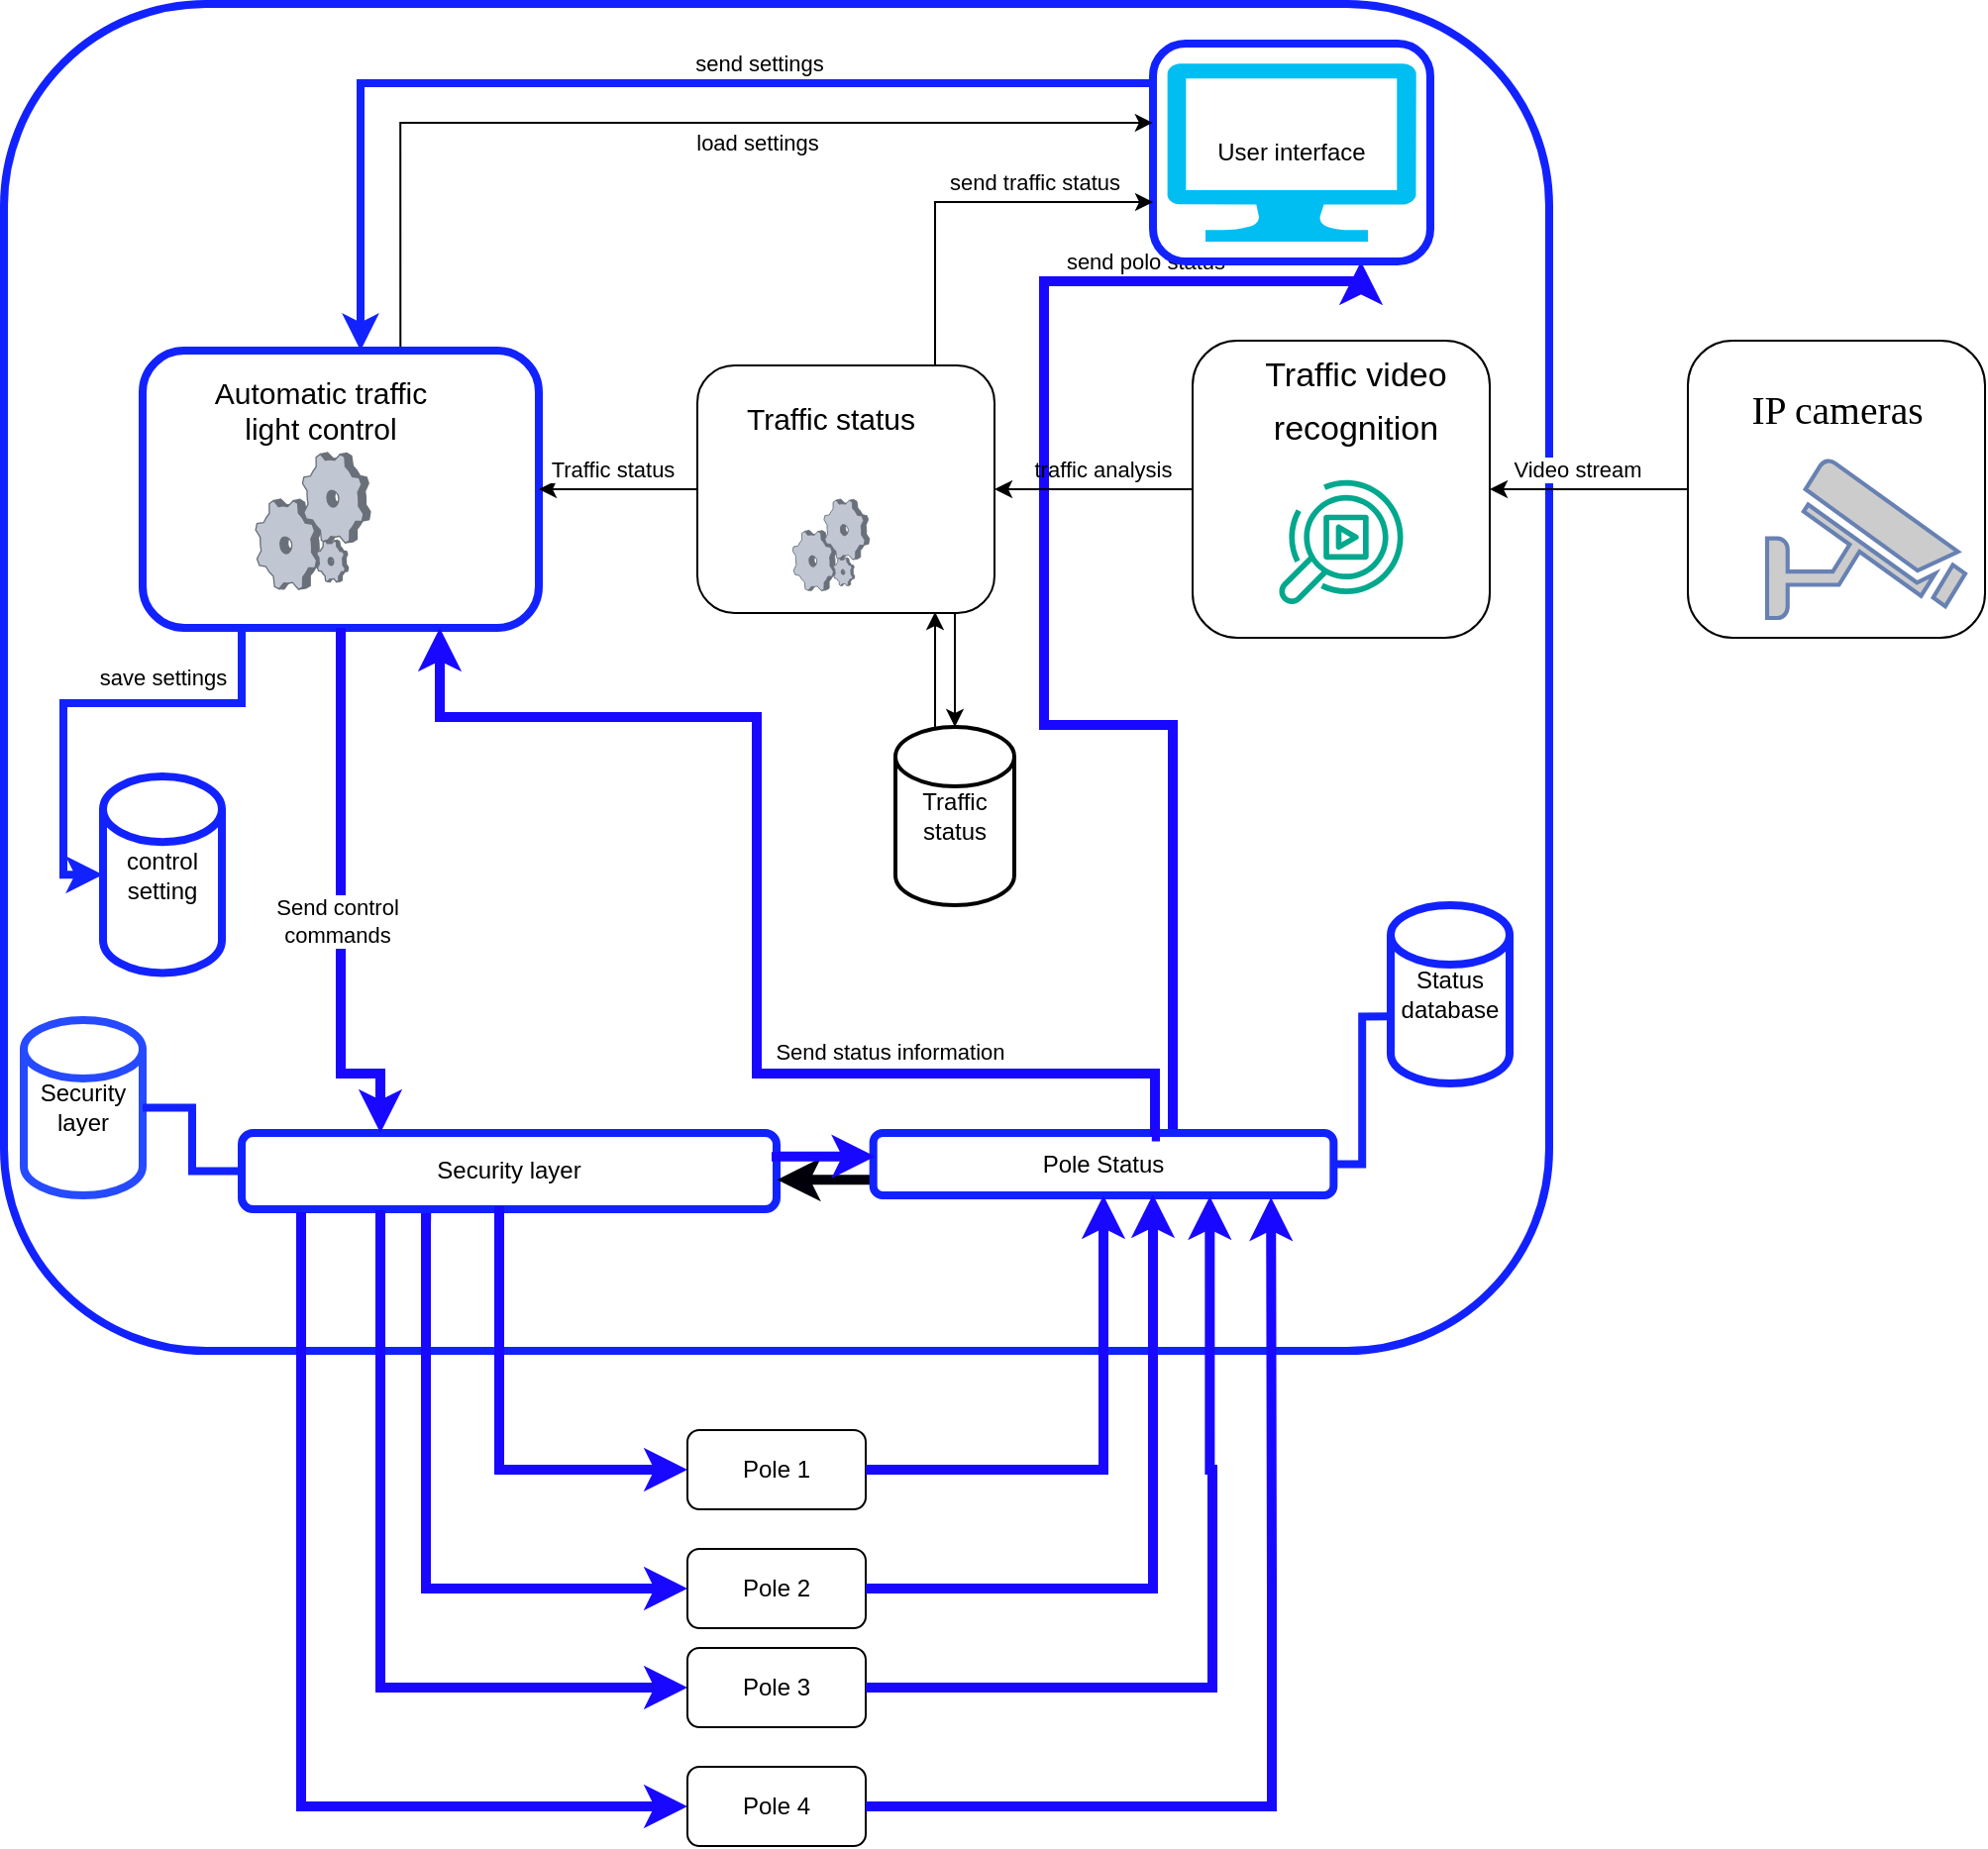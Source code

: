 <mxfile version="23.1.6" type="github">
  <diagram name="Page-1" id="5f0bae14-7c28-e335-631c-24af17079c00">
    <mxGraphModel dx="2189" dy="1160" grid="1" gridSize="10" guides="1" tooltips="1" connect="1" arrows="1" fold="1" page="1" pageScale="1" pageWidth="1100" pageHeight="850" background="none" math="0" shadow="0">
      <root>
        <mxCell id="0" />
        <mxCell id="1" parent="0" />
        <mxCell id="Ni4T1yLyOeH3PMIgMgBa-12" value="" style="group" parent="1" vertex="1" connectable="0">
          <mxGeometry x="90" y="360" width="760" height="400" as="geometry" />
        </mxCell>
        <mxCell id="Ni4T1yLyOeH3PMIgMgBa-99" value="" style="group" parent="Ni4T1yLyOeH3PMIgMgBa-12" vertex="1" connectable="0">
          <mxGeometry x="-30" y="-300" width="790" height="700" as="geometry" />
        </mxCell>
        <mxCell id="Ni4T1yLyOeH3PMIgMgBa-6" value="" style="rounded=1;whiteSpace=wrap;html=1;align=center;movable=1;resizable=1;rotatable=1;deletable=1;editable=1;locked=0;connectable=1;container=0;strokeColor=#1222FF;strokeWidth=4;" parent="Ni4T1yLyOeH3PMIgMgBa-99" vertex="1">
          <mxGeometry width="780" height="680" as="geometry" />
        </mxCell>
        <mxCell id="Ni4T1yLyOeH3PMIgMgBa-18" value="Security layer" style="rounded=1;whiteSpace=wrap;html=1;strokeColor=#1222FF;strokeWidth=4;" parent="Ni4T1yLyOeH3PMIgMgBa-99" vertex="1">
          <mxGeometry x="120" y="570" width="270" height="38.53" as="geometry" />
        </mxCell>
        <mxCell id="Ni4T1yLyOeH3PMIgMgBa-35" style="edgeStyle=orthogonalEdgeStyle;shape=connector;rounded=0;orthogonalLoop=1;jettySize=auto;html=1;exitX=0;exitY=0.75;exitDx=0;exitDy=0;labelBackgroundColor=default;strokeColor=#01000A;align=center;verticalAlign=middle;fontFamily=Helvetica;fontSize=11;fontColor=default;endArrow=classic;entryX=1.001;entryY=0.612;entryDx=0;entryDy=0;entryPerimeter=0;strokeWidth=5;" parent="Ni4T1yLyOeH3PMIgMgBa-99" source="Ni4T1yLyOeH3PMIgMgBa-28" target="Ni4T1yLyOeH3PMIgMgBa-18" edge="1">
          <mxGeometry relative="1" as="geometry">
            <mxPoint x="390" y="600" as="targetPoint" />
            <Array as="points" />
          </mxGeometry>
        </mxCell>
        <mxCell id="Ni4T1yLyOeH3PMIgMgBa-104" style="edgeStyle=orthogonalEdgeStyle;shape=connector;rounded=0;orthogonalLoop=1;jettySize=auto;html=1;entryX=0.75;entryY=1;entryDx=0;entryDy=0;labelBackgroundColor=default;strokeColor=#1808FF;align=center;verticalAlign=middle;fontFamily=Helvetica;fontSize=11;fontColor=default;endArrow=classic;strokeWidth=5;" parent="Ni4T1yLyOeH3PMIgMgBa-99" source="Ni4T1yLyOeH3PMIgMgBa-28" target="Ni4T1yLyOeH3PMIgMgBa-37" edge="1">
          <mxGeometry relative="1" as="geometry">
            <Array as="points">
              <mxPoint x="590" y="364" />
              <mxPoint x="525" y="364" />
              <mxPoint x="525" y="140" />
              <mxPoint x="685" y="140" />
            </Array>
          </mxGeometry>
        </mxCell>
        <mxCell id="Ni4T1yLyOeH3PMIgMgBa-109" value="send polo status" style="edgeLabel;html=1;align=center;verticalAlign=middle;resizable=0;points=[];fontFamily=Helvetica;fontSize=11;fontColor=default;" parent="Ni4T1yLyOeH3PMIgMgBa-104" vertex="1" connectable="0">
          <mxGeometry x="0.642" y="1" relative="1" as="geometry">
            <mxPoint y="-9" as="offset" />
          </mxGeometry>
        </mxCell>
        <mxCell id="Ni4T1yLyOeH3PMIgMgBa-28" value="Pole Status" style="rounded=1;whiteSpace=wrap;html=1;strokeColor=#1222FF;strokeWidth=4;" parent="Ni4T1yLyOeH3PMIgMgBa-99" vertex="1">
          <mxGeometry x="438.83" y="570" width="232.35" height="31.47" as="geometry" />
        </mxCell>
        <mxCell id="Ni4T1yLyOeH3PMIgMgBa-34" style="edgeStyle=orthogonalEdgeStyle;shape=connector;rounded=0;orthogonalLoop=1;jettySize=auto;html=1;exitX=1;exitY=0.25;exitDx=0;exitDy=0;labelBackgroundColor=default;strokeColor=#1808FF;align=center;verticalAlign=middle;fontFamily=Helvetica;fontSize=11;fontColor=default;endArrow=classic;entryX=0.004;entryY=0.378;entryDx=0;entryDy=0;entryPerimeter=0;strokeWidth=5;" parent="Ni4T1yLyOeH3PMIgMgBa-99" source="Ni4T1yLyOeH3PMIgMgBa-18" target="Ni4T1yLyOeH3PMIgMgBa-28" edge="1">
          <mxGeometry relative="1" as="geometry">
            <mxPoint x="430" y="624" as="targetPoint" />
            <Array as="points">
              <mxPoint x="390" y="582" />
            </Array>
          </mxGeometry>
        </mxCell>
        <mxCell id="Ni4T1yLyOeH3PMIgMgBa-4" value="Security layer" style="strokeWidth=4;html=1;shape=mxgraph.flowchart.database;whiteSpace=wrap;strokeColor=#264AFF;" parent="Ni4T1yLyOeH3PMIgMgBa-99" vertex="1">
          <mxGeometry x="10" y="512.94" width="60" height="88.53" as="geometry" />
        </mxCell>
        <mxCell id="Ni4T1yLyOeH3PMIgMgBa-30" value="" style="endArrow=none;html=1;rounded=0;labelBackgroundColor=default;strokeColor=#1222FF;align=center;verticalAlign=middle;fontFamily=Helvetica;fontSize=11;fontColor=default;shape=connector;edgeStyle=orthogonalEdgeStyle;entryX=1;entryY=0.5;entryDx=0;entryDy=0;entryPerimeter=0;strokeWidth=4;" parent="Ni4T1yLyOeH3PMIgMgBa-99" source="Ni4T1yLyOeH3PMIgMgBa-18" target="Ni4T1yLyOeH3PMIgMgBa-4" edge="1">
          <mxGeometry width="50" height="50" relative="1" as="geometry">
            <mxPoint x="110" y="580" as="sourcePoint" />
            <mxPoint x="160" y="530" as="targetPoint" />
          </mxGeometry>
        </mxCell>
        <mxCell id="Ni4T1yLyOeH3PMIgMgBa-31" value="Status&lt;br&gt;database" style="strokeWidth=4;html=1;shape=mxgraph.flowchart.database;whiteSpace=wrap;strokeColor=#1222FF;" parent="Ni4T1yLyOeH3PMIgMgBa-99" vertex="1">
          <mxGeometry x="700" y="455" width="60" height="90" as="geometry" />
        </mxCell>
        <mxCell id="Ni4T1yLyOeH3PMIgMgBa-32" value="" style="endArrow=none;html=1;rounded=0;labelBackgroundColor=default;strokeColor=#1222FF;align=center;verticalAlign=middle;fontFamily=Helvetica;fontSize=11;fontColor=default;shape=connector;entryX=0.011;entryY=0.624;entryDx=0;entryDy=0;entryPerimeter=0;exitX=1;exitY=0.5;exitDx=0;exitDy=0;edgeStyle=orthogonalEdgeStyle;strokeWidth=4;" parent="Ni4T1yLyOeH3PMIgMgBa-99" source="Ni4T1yLyOeH3PMIgMgBa-28" target="Ni4T1yLyOeH3PMIgMgBa-31" edge="1">
          <mxGeometry width="50" height="50" relative="1" as="geometry">
            <mxPoint x="790" y="600.47" as="sourcePoint" />
            <mxPoint x="830" y="501.47" as="targetPoint" />
          </mxGeometry>
        </mxCell>
        <mxCell id="Ni4T1yLyOeH3PMIgMgBa-39" value="" style="rounded=1;whiteSpace=wrap;html=1;container=1;strokeColor=#1222FF;strokeWidth=4;" parent="Ni4T1yLyOeH3PMIgMgBa-99" vertex="1">
          <mxGeometry x="70" y="175" width="200" height="140" as="geometry" />
        </mxCell>
        <mxCell id="Ni4T1yLyOeH3PMIgMgBa-41" value="Automatic traffic light control" style="text;html=1;strokeColor=none;fillColor=none;align=center;verticalAlign=middle;whiteSpace=wrap;rounded=0;fontFamily=Helvetica;fontSize=15;fontColor=default;" parent="Ni4T1yLyOeH3PMIgMgBa-39" vertex="1">
          <mxGeometry x="20" width="140" height="60" as="geometry" />
        </mxCell>
        <mxCell id="Ni4T1yLyOeH3PMIgMgBa-42" value="" style="verticalLabelPosition=bottom;sketch=0;aspect=fixed;html=1;verticalAlign=top;strokeColor=none;align=center;outlineConnect=0;shape=mxgraph.citrix.process;fontFamily=Helvetica;fontSize=11;fontColor=default;" parent="Ni4T1yLyOeH3PMIgMgBa-39" vertex="1">
          <mxGeometry x="57.07" y="51.47" width="57.91" height="69.05" as="geometry" />
        </mxCell>
        <mxCell id="Ni4T1yLyOeH3PMIgMgBa-59" value="" style="rounded=1;whiteSpace=wrap;html=1;container=1;" parent="Ni4T1yLyOeH3PMIgMgBa-99" vertex="1">
          <mxGeometry x="600" y="170" width="150" height="150" as="geometry" />
        </mxCell>
        <mxCell id="Ni4T1yLyOeH3PMIgMgBa-61" value="&lt;font style=&quot;font-size: 17px;&quot;&gt;Traffic video recognition&lt;br&gt;&lt;/font&gt;" style="text;html=1;strokeColor=none;fillColor=none;align=center;verticalAlign=middle;whiteSpace=wrap;rounded=0;fontFamily=Helvetica;fontSize=22;fontColor=default;" parent="Ni4T1yLyOeH3PMIgMgBa-59" vertex="1">
          <mxGeometry x="32.653" y="16.8" width="98.597" height="25.21" as="geometry" />
        </mxCell>
        <mxCell id="Ni4T1yLyOeH3PMIgMgBa-62" value="" style="sketch=0;outlineConnect=0;fontColor=#232F3E;gradientColor=none;fillColor=#01A88D;strokeColor=none;dashed=0;verticalLabelPosition=bottom;verticalAlign=top;align=center;html=1;fontSize=12;fontStyle=0;aspect=fixed;pointerEvents=1;shape=mxgraph.aws4.rekognition_video;fontFamily=Helvetica;" parent="Ni4T1yLyOeH3PMIgMgBa-59" vertex="1">
          <mxGeometry x="43.715" y="70" width="62.562" height="63.375" as="geometry" />
        </mxCell>
        <mxCell id="Ni4T1yLyOeH3PMIgMgBa-68" value="traffic analysis" style="text;html=1;strokeColor=none;fillColor=none;align=center;verticalAlign=middle;whiteSpace=wrap;rounded=0;fontFamily=Helvetica;fontSize=11;fontColor=default;" parent="Ni4T1yLyOeH3PMIgMgBa-99" vertex="1">
          <mxGeometry x="510" y="220" width="90" height="30" as="geometry" />
        </mxCell>
        <mxCell id="Ni4T1yLyOeH3PMIgMgBa-70" style="edgeStyle=orthogonalEdgeStyle;shape=connector;rounded=0;orthogonalLoop=1;jettySize=auto;html=1;labelBackgroundColor=default;strokeColor=#1808FF;align=center;verticalAlign=middle;fontFamily=Helvetica;fontSize=11;fontColor=default;endArrow=classic;strokeWidth=5;" parent="Ni4T1yLyOeH3PMIgMgBa-99" source="Ni4T1yLyOeH3PMIgMgBa-39" target="Ni4T1yLyOeH3PMIgMgBa-18" edge="1">
          <mxGeometry relative="1" as="geometry">
            <mxPoint x="310" y="350" as="sourcePoint" />
            <mxPoint x="413.19" y="602.042" as="targetPoint" />
            <Array as="points">
              <mxPoint x="170" y="540" />
              <mxPoint x="190" y="540" />
            </Array>
          </mxGeometry>
        </mxCell>
        <mxCell id="Ni4T1yLyOeH3PMIgMgBa-78" value="Send control&lt;br&gt;commands&lt;br&gt;" style="edgeLabel;html=1;align=center;verticalAlign=middle;resizable=0;points=[];fontFamily=Helvetica;fontSize=11;fontColor=default;" parent="Ni4T1yLyOeH3PMIgMgBa-70" vertex="1" connectable="0">
          <mxGeometry x="0.071" y="-2" relative="1" as="geometry">
            <mxPoint as="offset" />
          </mxGeometry>
        </mxCell>
        <mxCell id="Ni4T1yLyOeH3PMIgMgBa-49" value="control setting" style="strokeWidth=4;html=1;shape=mxgraph.flowchart.database;whiteSpace=wrap;strokeColor=#1222FF;" parent="Ni4T1yLyOeH3PMIgMgBa-99" vertex="1">
          <mxGeometry x="50" y="390" width="60" height="99.26" as="geometry" />
        </mxCell>
        <mxCell id="Ni4T1yLyOeH3PMIgMgBa-71" style="edgeStyle=orthogonalEdgeStyle;shape=connector;rounded=0;orthogonalLoop=1;jettySize=auto;html=1;entryX=0;entryY=0.5;entryDx=0;entryDy=0;entryPerimeter=0;labelBackgroundColor=default;strokeColor=#1222FF;align=center;verticalAlign=middle;fontFamily=Helvetica;fontSize=11;fontColor=default;endArrow=classic;strokeWidth=4;" parent="Ni4T1yLyOeH3PMIgMgBa-99" source="Ni4T1yLyOeH3PMIgMgBa-39" target="Ni4T1yLyOeH3PMIgMgBa-49" edge="1">
          <mxGeometry relative="1" as="geometry">
            <mxPoint x="130" y="350" as="sourcePoint" />
            <Array as="points">
              <mxPoint x="120" y="353" />
              <mxPoint x="30" y="353" />
              <mxPoint x="30" y="440" />
            </Array>
          </mxGeometry>
        </mxCell>
        <mxCell id="Ni4T1yLyOeH3PMIgMgBa-75" value="save settings" style="edgeLabel;html=1;align=center;verticalAlign=middle;resizable=0;points=[];fontFamily=Helvetica;fontSize=11;fontColor=default;" parent="Ni4T1yLyOeH3PMIgMgBa-71" vertex="1" connectable="0">
          <mxGeometry x="-0.194" y="2" relative="1" as="geometry">
            <mxPoint x="16" y="-15" as="offset" />
          </mxGeometry>
        </mxCell>
        <mxCell id="Ni4T1yLyOeH3PMIgMgBa-79" style="edgeStyle=orthogonalEdgeStyle;shape=connector;rounded=0;orthogonalLoop=1;jettySize=auto;html=1;exitX=0.605;exitY=0.054;exitDx=0;exitDy=0;labelBackgroundColor=default;strokeColor=#1808FF;align=center;verticalAlign=middle;fontFamily=Helvetica;fontSize=11;fontColor=default;endArrow=classic;exitPerimeter=0;entryX=0.75;entryY=1;entryDx=0;entryDy=0;strokeWidth=5;" parent="Ni4T1yLyOeH3PMIgMgBa-99" source="Ni4T1yLyOeH3PMIgMgBa-28" target="Ni4T1yLyOeH3PMIgMgBa-39" edge="1">
          <mxGeometry relative="1" as="geometry">
            <mxPoint x="566" y="619" as="sourcePoint" />
            <mxPoint x="180" y="370" as="targetPoint" />
            <Array as="points">
              <mxPoint x="581" y="540" />
              <mxPoint x="380" y="540" />
              <mxPoint x="380" y="360" />
              <mxPoint x="220" y="360" />
            </Array>
          </mxGeometry>
        </mxCell>
        <mxCell id="Ni4T1yLyOeH3PMIgMgBa-80" value="Send status information" style="edgeLabel;html=1;align=center;verticalAlign=middle;resizable=0;points=[];fontFamily=Helvetica;fontSize=11;fontColor=default;" parent="Ni4T1yLyOeH3PMIgMgBa-79" vertex="1" connectable="0">
          <mxGeometry x="-0.312" y="-2" relative="1" as="geometry">
            <mxPoint x="45" y="-9" as="offset" />
          </mxGeometry>
        </mxCell>
        <mxCell id="Ni4T1yLyOeH3PMIgMgBa-91" style="edgeStyle=orthogonalEdgeStyle;shape=connector;rounded=0;orthogonalLoop=1;jettySize=auto;html=1;labelBackgroundColor=default;strokeColor=default;align=center;verticalAlign=middle;fontFamily=Helvetica;fontSize=11;fontColor=default;endArrow=classic;" parent="Ni4T1yLyOeH3PMIgMgBa-99" source="Ni4T1yLyOeH3PMIgMgBa-83" target="Ni4T1yLyOeH3PMIgMgBa-39" edge="1">
          <mxGeometry relative="1" as="geometry" />
        </mxCell>
        <mxCell id="Ni4T1yLyOeH3PMIgMgBa-92" value="Traffic status" style="edgeLabel;html=1;align=center;verticalAlign=middle;resizable=0;points=[];fontFamily=Helvetica;fontSize=11;fontColor=default;" parent="Ni4T1yLyOeH3PMIgMgBa-91" vertex="1" connectable="0">
          <mxGeometry x="-0.226" relative="1" as="geometry">
            <mxPoint x="-12" y="-10" as="offset" />
          </mxGeometry>
        </mxCell>
        <mxCell id="Ni4T1yLyOeH3PMIgMgBa-83" value="" style="rounded=1;whiteSpace=wrap;html=1;container=1;" parent="Ni4T1yLyOeH3PMIgMgBa-99" vertex="1">
          <mxGeometry x="350" y="182.5" width="150" height="125" as="geometry" />
        </mxCell>
        <mxCell id="Ni4T1yLyOeH3PMIgMgBa-84" value="Traffic status" style="text;html=1;strokeColor=none;fillColor=none;align=center;verticalAlign=middle;whiteSpace=wrap;rounded=0;fontFamily=Helvetica;fontSize=15;fontColor=default;" parent="Ni4T1yLyOeH3PMIgMgBa-83" vertex="1">
          <mxGeometry x="15" width="105" height="53.571" as="geometry" />
        </mxCell>
        <mxCell id="Ni4T1yLyOeH3PMIgMgBa-85" value="" style="verticalLabelPosition=bottom;sketch=0;aspect=fixed;html=1;verticalAlign=top;strokeColor=none;align=center;outlineConnect=0;shape=mxgraph.citrix.process;fontFamily=Helvetica;fontSize=11;fontColor=default;" parent="Ni4T1yLyOeH3PMIgMgBa-83" vertex="1">
          <mxGeometry x="48.112" y="67.495" width="38.779" height="46.239" as="geometry" />
        </mxCell>
        <mxCell id="Ni4T1yLyOeH3PMIgMgBa-86" value="" style="edgeStyle=orthogonalEdgeStyle;shape=connector;rounded=0;orthogonalLoop=1;jettySize=auto;html=1;entryX=1;entryY=0.5;entryDx=0;entryDy=0;labelBackgroundColor=default;strokeColor=default;align=center;verticalAlign=middle;fontFamily=Helvetica;fontSize=11;fontColor=default;endArrow=classic;" parent="Ni4T1yLyOeH3PMIgMgBa-99" source="Ni4T1yLyOeH3PMIgMgBa-59" target="Ni4T1yLyOeH3PMIgMgBa-83" edge="1">
          <mxGeometry relative="1" as="geometry">
            <mxPoint x="660" y="435" as="sourcePoint" />
            <mxPoint x="370" y="435" as="targetPoint" />
          </mxGeometry>
        </mxCell>
        <mxCell id="Ni4T1yLyOeH3PMIgMgBa-88" value="Traffic status" style="strokeWidth=2;html=1;shape=mxgraph.flowchart.database;whiteSpace=wrap;" parent="Ni4T1yLyOeH3PMIgMgBa-99" vertex="1">
          <mxGeometry x="450" y="365" width="60" height="90" as="geometry" />
        </mxCell>
        <mxCell id="Ni4T1yLyOeH3PMIgMgBa-89" style="edgeStyle=orthogonalEdgeStyle;shape=connector;rounded=0;orthogonalLoop=1;jettySize=auto;html=1;labelBackgroundColor=default;strokeColor=default;align=center;verticalAlign=middle;fontFamily=Helvetica;fontSize=11;fontColor=default;endArrow=classic;" parent="Ni4T1yLyOeH3PMIgMgBa-99" source="Ni4T1yLyOeH3PMIgMgBa-83" target="Ni4T1yLyOeH3PMIgMgBa-88" edge="1">
          <mxGeometry relative="1" as="geometry">
            <Array as="points">
              <mxPoint x="480" y="360" />
              <mxPoint x="480" y="360" />
            </Array>
          </mxGeometry>
        </mxCell>
        <mxCell id="Ni4T1yLyOeH3PMIgMgBa-90" style="edgeStyle=orthogonalEdgeStyle;shape=connector;rounded=0;orthogonalLoop=1;jettySize=auto;html=1;labelBackgroundColor=default;strokeColor=default;align=center;verticalAlign=middle;fontFamily=Helvetica;fontSize=11;fontColor=default;endArrow=classic;" parent="Ni4T1yLyOeH3PMIgMgBa-99" source="Ni4T1yLyOeH3PMIgMgBa-88" edge="1">
          <mxGeometry relative="1" as="geometry">
            <mxPoint x="470" y="307" as="targetPoint" />
            <Array as="points">
              <mxPoint x="470" y="370" />
              <mxPoint x="470" y="370" />
            </Array>
          </mxGeometry>
        </mxCell>
        <mxCell id="Ni4T1yLyOeH3PMIgMgBa-37" value="User interface" style="rounded=1;whiteSpace=wrap;html=1;container=1;strokeWidth=4;strokeColor=#1222FF;" parent="Ni4T1yLyOeH3PMIgMgBa-99" vertex="1">
          <mxGeometry x="580" y="20" width="140" height="110" as="geometry" />
        </mxCell>
        <mxCell id="Ni4T1yLyOeH3PMIgMgBa-94" style="edgeStyle=orthogonalEdgeStyle;shape=connector;rounded=0;orthogonalLoop=1;jettySize=auto;html=1;labelBackgroundColor=default;strokeColor=default;align=center;verticalAlign=middle;fontFamily=Helvetica;fontSize=11;fontColor=default;endArrow=classic;" parent="Ni4T1yLyOeH3PMIgMgBa-99" source="Ni4T1yLyOeH3PMIgMgBa-83" target="Ni4T1yLyOeH3PMIgMgBa-37" edge="1">
          <mxGeometry relative="1" as="geometry">
            <Array as="points">
              <mxPoint x="470" y="100" />
            </Array>
          </mxGeometry>
        </mxCell>
        <mxCell id="Ni4T1yLyOeH3PMIgMgBa-108" value="send traffic status" style="edgeLabel;html=1;align=center;verticalAlign=middle;resizable=0;points=[];fontFamily=Helvetica;fontSize=11;fontColor=default;" parent="Ni4T1yLyOeH3PMIgMgBa-94" vertex="1" connectable="0">
          <mxGeometry x="0.229" y="-1" relative="1" as="geometry">
            <mxPoint x="14" y="-11" as="offset" />
          </mxGeometry>
        </mxCell>
        <mxCell id="Ni4T1yLyOeH3PMIgMgBa-97" style="edgeStyle=orthogonalEdgeStyle;shape=connector;rounded=0;orthogonalLoop=1;jettySize=auto;html=1;labelBackgroundColor=default;strokeColor=#1222FF;align=center;verticalAlign=middle;fontFamily=Helvetica;fontSize=11;fontColor=default;endArrow=classic;strokeWidth=4;" parent="Ni4T1yLyOeH3PMIgMgBa-99" source="Ni4T1yLyOeH3PMIgMgBa-37" target="Ni4T1yLyOeH3PMIgMgBa-39" edge="1">
          <mxGeometry relative="1" as="geometry">
            <Array as="points">
              <mxPoint x="180" y="40" />
            </Array>
          </mxGeometry>
        </mxCell>
        <mxCell id="Ni4T1yLyOeH3PMIgMgBa-110" value="send settings" style="edgeLabel;html=1;align=center;verticalAlign=middle;resizable=0;points=[];fontFamily=Helvetica;fontSize=11;fontColor=default;" parent="Ni4T1yLyOeH3PMIgMgBa-97" vertex="1" connectable="0">
          <mxGeometry x="-0.235" y="1" relative="1" as="geometry">
            <mxPoint x="5" y="-11" as="offset" />
          </mxGeometry>
        </mxCell>
        <mxCell id="Ni4T1yLyOeH3PMIgMgBa-95" style="edgeStyle=orthogonalEdgeStyle;shape=connector;rounded=0;orthogonalLoop=1;jettySize=auto;html=1;entryX=-0.002;entryY=0.375;entryDx=0;entryDy=0;labelBackgroundColor=default;strokeColor=default;align=center;verticalAlign=middle;fontFamily=Helvetica;fontSize=11;fontColor=default;endArrow=classic;entryPerimeter=0;" parent="Ni4T1yLyOeH3PMIgMgBa-99" edge="1">
          <mxGeometry relative="1" as="geometry">
            <mxPoint x="200.14" y="172.97" as="sourcePoint" />
            <mxPoint x="579.86" y="60.47" as="targetPoint" />
            <Array as="points">
              <mxPoint x="200.14" y="59.97" />
              <mxPoint x="580.14" y="59.97" />
            </Array>
          </mxGeometry>
        </mxCell>
        <mxCell id="Ni4T1yLyOeH3PMIgMgBa-111" value="load settings" style="edgeLabel;html=1;align=center;verticalAlign=middle;resizable=0;points=[];fontFamily=Helvetica;fontSize=11;fontColor=default;" parent="Ni4T1yLyOeH3PMIgMgBa-95" vertex="1" connectable="0">
          <mxGeometry x="0.172" y="-2" relative="1" as="geometry">
            <mxPoint x="4" y="8" as="offset" />
          </mxGeometry>
        </mxCell>
        <mxCell id="g-yFO8BG8Eezo2ywvsxh-10" value="" style="rounded=0;orthogonalLoop=1;jettySize=auto;html=1;labelBorderColor=none;align=left;entryX=0;entryY=0.5;entryDx=0;entryDy=0;edgeStyle=orthogonalEdgeStyle;strokeColor=#1808FF;strokeWidth=5;" edge="1" parent="Ni4T1yLyOeH3PMIgMgBa-99" target="g-yFO8BG8Eezo2ywvsxh-5">
          <mxGeometry x="0.628" y="20" relative="1" as="geometry">
            <mxPoint x="190" y="610" as="sourcePoint" />
            <mxPoint x="315" y="741.53" as="targetPoint" />
            <Array as="points">
              <mxPoint x="190" y="609" />
              <mxPoint x="190" y="850" />
            </Array>
            <mxPoint as="offset" />
          </mxGeometry>
        </mxCell>
        <mxCell id="Ni4T1yLyOeH3PMIgMgBa-107" value="" style="verticalLabelPosition=bottom;html=1;verticalAlign=top;align=center;strokeColor=none;fillColor=#00BEF2;shape=mxgraph.azure.computer;pointerEvents=1;fontFamily=Helvetica;fontSize=11;fontColor=default;" parent="Ni4T1yLyOeH3PMIgMgBa-99" vertex="1">
          <mxGeometry x="587.14" y="30" width="125.72" height="90" as="geometry" />
        </mxCell>
        <mxCell id="Ni4T1yLyOeH3PMIgMgBa-26" value="" style="group" parent="1" vertex="1" connectable="0">
          <mxGeometry x="910" y="230" width="150" height="150" as="geometry" />
        </mxCell>
        <mxCell id="Ni4T1yLyOeH3PMIgMgBa-25" value="" style="rounded=1;whiteSpace=wrap;html=1;fontFamily=Helvetica;fontSize=11;fontColor=default;container=1;" parent="Ni4T1yLyOeH3PMIgMgBa-26" vertex="1">
          <mxGeometry width="150" height="150" as="geometry" />
        </mxCell>
        <mxCell id="Ni4T1yLyOeH3PMIgMgBa-24" value="" style="fontColor=#0066CC;verticalAlign=top;verticalLabelPosition=bottom;labelPosition=center;align=center;html=1;outlineConnect=0;fillColor=#CCCCCC;strokeColor=#6881B3;gradientColor=none;gradientDirection=north;strokeWidth=2;shape=mxgraph.networks.security_camera;fontFamily=Helvetica;fontSize=11;" parent="Ni4T1yLyOeH3PMIgMgBa-25" vertex="1">
          <mxGeometry x="40" y="60" width="100" height="80" as="geometry" />
        </mxCell>
        <mxCell id="Ni4T1yLyOeH3PMIgMgBa-64" value="&lt;h1 style=&quot;font-weight: normal; margin: 0px; padding: 0px; overflow: hidden; border: 0px; font-size: 1.8em; font-family: &amp;quot;Linux Libertine&amp;quot;, Georgia, Times, &amp;quot;Source Serif Pro&amp;quot;, serif; line-height: 1.375; overflow-wrap: break-word; flex-grow: 1; text-align: start; background-color: rgb(255, 255, 255);&quot; class=&quot;firstHeading mw-first-heading&quot; id=&quot;firstHeading&quot;&gt;IP cameras&lt;/h1&gt;" style="text;html=1;strokeColor=none;fillColor=none;align=center;verticalAlign=middle;whiteSpace=wrap;rounded=0;fontFamily=Helvetica;fontSize=11;fontColor=default;" parent="Ni4T1yLyOeH3PMIgMgBa-25" vertex="1">
          <mxGeometry x="22.5" y="20" width="105" height="30" as="geometry" />
        </mxCell>
        <mxCell id="Ni4T1yLyOeH3PMIgMgBa-63" style="edgeStyle=orthogonalEdgeStyle;shape=connector;rounded=0;orthogonalLoop=1;jettySize=auto;html=1;labelBackgroundColor=default;strokeColor=default;align=center;verticalAlign=middle;fontFamily=Helvetica;fontSize=11;fontColor=default;endArrow=classic;" parent="1" source="Ni4T1yLyOeH3PMIgMgBa-25" target="Ni4T1yLyOeH3PMIgMgBa-59" edge="1">
          <mxGeometry relative="1" as="geometry">
            <mxPoint x="1065" y="365" as="sourcePoint" />
            <mxPoint x="870" y="250" as="targetPoint" />
            <Array as="points">
              <mxPoint x="1005" y="320" />
            </Array>
          </mxGeometry>
        </mxCell>
        <mxCell id="Ni4T1yLyOeH3PMIgMgBa-66" value="Video stream&lt;br&gt;" style="edgeLabel;html=1;align=center;verticalAlign=middle;resizable=0;points=[];fontFamily=Helvetica;fontSize=11;fontColor=default;" parent="Ni4T1yLyOeH3PMIgMgBa-63" vertex="1" connectable="0">
          <mxGeometry x="0.118" relative="1" as="geometry">
            <mxPoint y="-10" as="offset" />
          </mxGeometry>
        </mxCell>
        <mxCell id="Ni4T1yLyOeH3PMIgMgBa-11" style="edgeStyle=orthogonalEdgeStyle;rounded=0;orthogonalLoop=1;jettySize=auto;html=1;exitX=0.5;exitY=1;exitDx=0;exitDy=0;entryX=0.5;entryY=1;entryDx=0;entryDy=0;" parent="1" edge="1">
          <mxGeometry relative="1" as="geometry">
            <mxPoint x="893.97" y="138.526" as="sourcePoint" />
            <mxPoint x="893.97" y="138.526" as="targetPoint" />
          </mxGeometry>
        </mxCell>
        <mxCell id="Ni4T1yLyOeH3PMIgMgBa-5" value="Pole 1" style="rounded=1;whiteSpace=wrap;html=1;" parent="1" vertex="1">
          <mxGeometry x="405" y="780" width="90" height="40" as="geometry" />
        </mxCell>
        <mxCell id="Ni4T1yLyOeH3PMIgMgBa-45" style="rounded=0;orthogonalLoop=1;jettySize=auto;html=1;exitX=1;exitY=0.5;exitDx=0;exitDy=0;entryX=0.5;entryY=1;entryDx=0;entryDy=0;labelBackgroundColor=default;strokeColor=#1808FF;align=center;verticalAlign=middle;fontFamily=Helvetica;fontSize=11;fontColor=default;endArrow=classic;edgeStyle=orthogonalEdgeStyle;strokeWidth=5;" parent="1" source="Ni4T1yLyOeH3PMIgMgBa-5" target="Ni4T1yLyOeH3PMIgMgBa-28" edge="1">
          <mxGeometry relative="1" as="geometry" />
        </mxCell>
        <mxCell id="Ni4T1yLyOeH3PMIgMgBa-51" value="" style="rounded=0;orthogonalLoop=1;jettySize=auto;html=1;labelBorderColor=none;align=left;entryX=0;entryY=0.5;entryDx=0;entryDy=0;edgeStyle=orthogonalEdgeStyle;strokeColor=#1808FF;strokeWidth=5;" parent="1" target="Ni4T1yLyOeH3PMIgMgBa-5" edge="1">
          <mxGeometry x="0.628" y="20" relative="1" as="geometry">
            <mxPoint x="310" y="667" as="sourcePoint" />
            <mxPoint x="247.07" y="781" as="targetPoint" />
            <Array as="points">
              <mxPoint x="310" y="800" />
            </Array>
            <mxPoint as="offset" />
          </mxGeometry>
        </mxCell>
        <mxCell id="g-yFO8BG8Eezo2ywvsxh-2" value="Pole 2" style="rounded=1;whiteSpace=wrap;html=1;" vertex="1" parent="1">
          <mxGeometry x="405" y="840" width="90" height="40" as="geometry" />
        </mxCell>
        <mxCell id="g-yFO8BG8Eezo2ywvsxh-4" value="" style="rounded=0;orthogonalLoop=1;jettySize=auto;html=1;labelBorderColor=none;align=left;entryX=0;entryY=0.5;entryDx=0;entryDy=0;edgeStyle=orthogonalEdgeStyle;exitX=0.354;exitY=1.117;exitDx=0;exitDy=0;exitPerimeter=0;strokeColor=#1808FF;strokeWidth=5;" edge="1" parent="1" target="g-yFO8BG8Eezo2ywvsxh-2" source="Ni4T1yLyOeH3PMIgMgBa-18">
          <mxGeometry x="0.628" y="20" relative="1" as="geometry">
            <mxPoint x="273.26" y="746" as="sourcePoint" />
            <mxPoint x="264.33" y="860" as="targetPoint" />
            <Array as="points">
              <mxPoint x="273" y="673" />
              <mxPoint x="273" y="860" />
            </Array>
            <mxPoint as="offset" />
          </mxGeometry>
        </mxCell>
        <mxCell id="g-yFO8BG8Eezo2ywvsxh-5" value="Pole 3" style="rounded=1;whiteSpace=wrap;html=1;" vertex="1" parent="1">
          <mxGeometry x="405" y="890" width="90" height="40" as="geometry" />
        </mxCell>
        <mxCell id="g-yFO8BG8Eezo2ywvsxh-6" style="rounded=0;orthogonalLoop=1;jettySize=auto;html=1;exitX=1;exitY=0.5;exitDx=0;exitDy=0;entryX=0.731;entryY=1.017;entryDx=0;entryDy=0;labelBackgroundColor=default;strokeColor=#1808FF;align=center;verticalAlign=middle;fontFamily=Helvetica;fontSize=11;fontColor=default;endArrow=classic;edgeStyle=orthogonalEdgeStyle;strokeWidth=5;entryPerimeter=0;" edge="1" parent="1" source="g-yFO8BG8Eezo2ywvsxh-5" target="Ni4T1yLyOeH3PMIgMgBa-28">
          <mxGeometry relative="1" as="geometry">
            <mxPoint x="625" y="799.5" as="targetPoint" />
            <Array as="points">
              <mxPoint x="670" y="910" />
              <mxPoint x="670" y="800" />
              <mxPoint x="669" y="800" />
            </Array>
          </mxGeometry>
        </mxCell>
        <mxCell id="g-yFO8BG8Eezo2ywvsxh-7" value="" style="rounded=0;orthogonalLoop=1;jettySize=auto;html=1;labelBorderColor=none;align=left;entryX=0;entryY=0.5;entryDx=0;entryDy=0;edgeStyle=orthogonalEdgeStyle;strokeColor=#1808FF;strokeWidth=5;" edge="1" parent="1" target="g-yFO8BG8Eezo2ywvsxh-8">
          <mxGeometry x="0.628" y="20" relative="1" as="geometry">
            <mxPoint x="210" y="670" as="sourcePoint" />
            <mxPoint x="375" y="1018" as="targetPoint" />
            <Array as="points">
              <mxPoint x="210" y="970" />
            </Array>
            <mxPoint as="offset" />
          </mxGeometry>
        </mxCell>
        <mxCell id="g-yFO8BG8Eezo2ywvsxh-8" value="Pole 4" style="rounded=1;whiteSpace=wrap;html=1;" vertex="1" parent="1">
          <mxGeometry x="405" y="950" width="90" height="40" as="geometry" />
        </mxCell>
        <mxCell id="g-yFO8BG8Eezo2ywvsxh-9" style="rounded=0;orthogonalLoop=1;jettySize=auto;html=1;exitX=1;exitY=0.5;exitDx=0;exitDy=0;entryX=0.864;entryY=1.034;entryDx=0;entryDy=0;labelBackgroundColor=default;strokeColor=#1808FF;align=center;verticalAlign=middle;fontFamily=Helvetica;fontSize=11;fontColor=default;endArrow=classic;edgeStyle=orthogonalEdgeStyle;strokeWidth=5;entryPerimeter=0;" edge="1" parent="1" source="g-yFO8BG8Eezo2ywvsxh-8" target="Ni4T1yLyOeH3PMIgMgBa-28">
          <mxGeometry relative="1" as="geometry">
            <mxPoint x="625" y="859" as="targetPoint" />
            <Array as="points">
              <mxPoint x="700" y="970" />
              <mxPoint x="700" y="859" />
            </Array>
          </mxGeometry>
        </mxCell>
        <mxCell id="g-yFO8BG8Eezo2ywvsxh-3" style="rounded=0;orthogonalLoop=1;jettySize=auto;html=1;exitX=1;exitY=0.5;exitDx=0;exitDy=0;labelBackgroundColor=default;strokeColor=#1808FF;align=center;verticalAlign=middle;fontFamily=Helvetica;fontSize=11;fontColor=default;endArrow=classic;edgeStyle=orthogonalEdgeStyle;strokeWidth=5;" edge="1" parent="1" source="g-yFO8BG8Eezo2ywvsxh-2">
          <mxGeometry relative="1" as="geometry">
            <mxPoint x="640" y="661" as="targetPoint" />
            <mxPoint x="539.47" y="839" as="sourcePoint" />
            <Array as="points">
              <mxPoint x="640" y="860" />
              <mxPoint x="640" y="661" />
            </Array>
          </mxGeometry>
        </mxCell>
      </root>
    </mxGraphModel>
  </diagram>
</mxfile>
